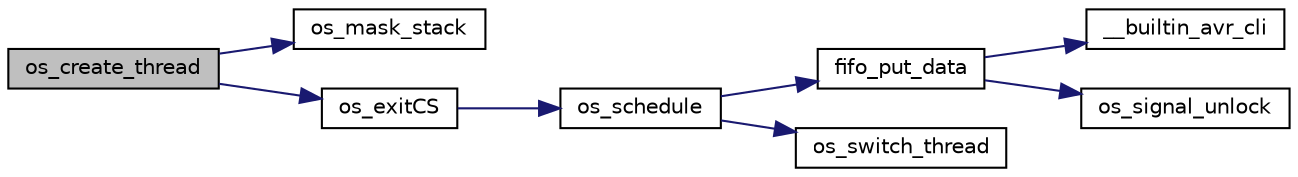 digraph G
{
  edge [fontname="Helvetica",fontsize="10",labelfontname="Helvetica",labelfontsize="10"];
  node [fontname="Helvetica",fontsize="10",shape=record];
  rankdir="LR";
  Node1 [label="os_create_thread",height=0.2,width=0.4,color="black", fillcolor="grey75", style="filled" fontcolor="black"];
  Node1 -> Node2 [color="midnightblue",fontsize="10",style="solid",fontname="Helvetica"];
  Node2 [label="os_mask_stack",height=0.2,width=0.4,color="black", fillcolor="white", style="filled",URL="$os__thread_8c.html#ac0440fe078802d66f53552e2eaec35fb"];
  Node1 -> Node3 [color="midnightblue",fontsize="10",style="solid",fontname="Helvetica"];
  Node3 [label="os_exitCS",height=0.2,width=0.4,color="black", fillcolor="white", style="filled",URL="$os__thread_8h.html#a146cd9b383b02d8e5424e2de5bfdf7e1"];
  Node3 -> Node4 [color="midnightblue",fontsize="10",style="solid",fontname="Helvetica"];
  Node4 [label="os_schedule",height=0.2,width=0.4,color="black", fillcolor="white", style="filled",URL="$os__scheduler_8h.html#aaf0ea29568109bcdfb1d527f223accad"];
  Node4 -> Node5 [color="midnightblue",fontsize="10",style="solid",fontname="Helvetica"];
  Node5 [label="fifo_put_data",height=0.2,width=0.4,color="black", fillcolor="white", style="filled",URL="$fifo_8c.html#a7b3f9ad457273c9717bff49113c84250"];
  Node5 -> Node6 [color="midnightblue",fontsize="10",style="solid",fontname="Helvetica"];
  Node6 [label="__builtin_avr_cli",height=0.2,width=0.4,color="black", fillcolor="white", style="filled",URL="$builtins_8h.html#a41590bd57be6a89c1b9bcafe523207f2",tooltip="Disables all interrupts by clearing the global interrupt mask."];
  Node5 -> Node7 [color="midnightblue",fontsize="10",style="solid",fontname="Helvetica"];
  Node7 [label="os_signal_unlock",height=0.2,width=0.4,color="black", fillcolor="white", style="filled",URL="$os__thread__pc_8c.html#aa0b166109be9754de9b8b863b8d197c7"];
  Node4 -> Node8 [color="midnightblue",fontsize="10",style="solid",fontname="Helvetica"];
  Node8 [label="os_switch_thread",height=0.2,width=0.4,color="black", fillcolor="white", style="filled",URL="$os__thread_8h.html#afa82438e9832609bc5ffbddad166e1b7"];
}

